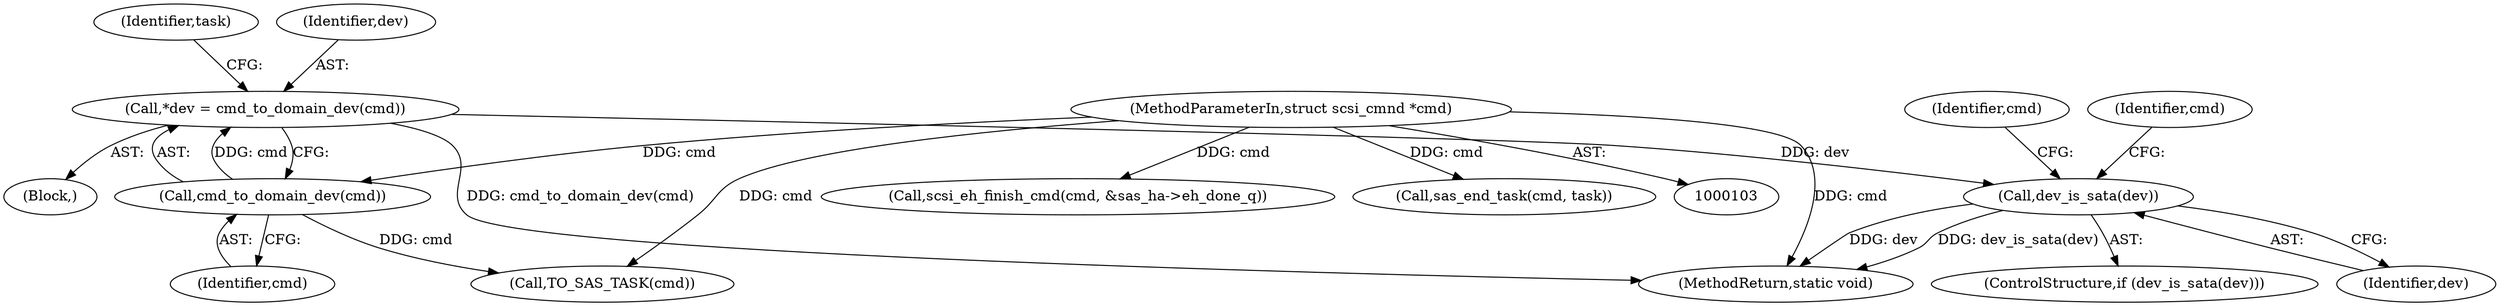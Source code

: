 digraph "0_linux_318aaf34f1179b39fa9c30fa0f3288b645beee39_0@API" {
"1000116" [label="(Call,*dev = cmd_to_domain_dev(cmd))"];
"1000118" [label="(Call,cmd_to_domain_dev(cmd))"];
"1000104" [label="(MethodParameterIn,struct scsi_cmnd *cmd)"];
"1000129" [label="(Call,dev_is_sata(dev))"];
"1000129" [label="(Call,dev_is_sata(dev))"];
"1000135" [label="(Identifier,cmd)"];
"1000148" [label="(MethodReturn,static void)"];
"1000122" [label="(Identifier,task)"];
"1000117" [label="(Identifier,dev)"];
"1000119" [label="(Identifier,cmd)"];
"1000105" [label="(Block,)"];
"1000104" [label="(MethodParameterIn,struct scsi_cmnd *cmd)"];
"1000142" [label="(Call,scsi_eh_finish_cmd(cmd, &sas_ha->eh_done_q))"];
"1000128" [label="(ControlStructure,if (dev_is_sata(dev)))"];
"1000130" [label="(Identifier,dev)"];
"1000143" [label="(Identifier,cmd)"];
"1000125" [label="(Call,sas_end_task(cmd, task))"];
"1000123" [label="(Call,TO_SAS_TASK(cmd))"];
"1000116" [label="(Call,*dev = cmd_to_domain_dev(cmd))"];
"1000118" [label="(Call,cmd_to_domain_dev(cmd))"];
"1000116" -> "1000105"  [label="AST: "];
"1000116" -> "1000118"  [label="CFG: "];
"1000117" -> "1000116"  [label="AST: "];
"1000118" -> "1000116"  [label="AST: "];
"1000122" -> "1000116"  [label="CFG: "];
"1000116" -> "1000148"  [label="DDG: cmd_to_domain_dev(cmd)"];
"1000118" -> "1000116"  [label="DDG: cmd"];
"1000116" -> "1000129"  [label="DDG: dev"];
"1000118" -> "1000119"  [label="CFG: "];
"1000119" -> "1000118"  [label="AST: "];
"1000104" -> "1000118"  [label="DDG: cmd"];
"1000118" -> "1000123"  [label="DDG: cmd"];
"1000104" -> "1000103"  [label="AST: "];
"1000104" -> "1000148"  [label="DDG: cmd"];
"1000104" -> "1000123"  [label="DDG: cmd"];
"1000104" -> "1000125"  [label="DDG: cmd"];
"1000104" -> "1000142"  [label="DDG: cmd"];
"1000129" -> "1000128"  [label="AST: "];
"1000129" -> "1000130"  [label="CFG: "];
"1000130" -> "1000129"  [label="AST: "];
"1000135" -> "1000129"  [label="CFG: "];
"1000143" -> "1000129"  [label="CFG: "];
"1000129" -> "1000148"  [label="DDG: dev"];
"1000129" -> "1000148"  [label="DDG: dev_is_sata(dev)"];
}
